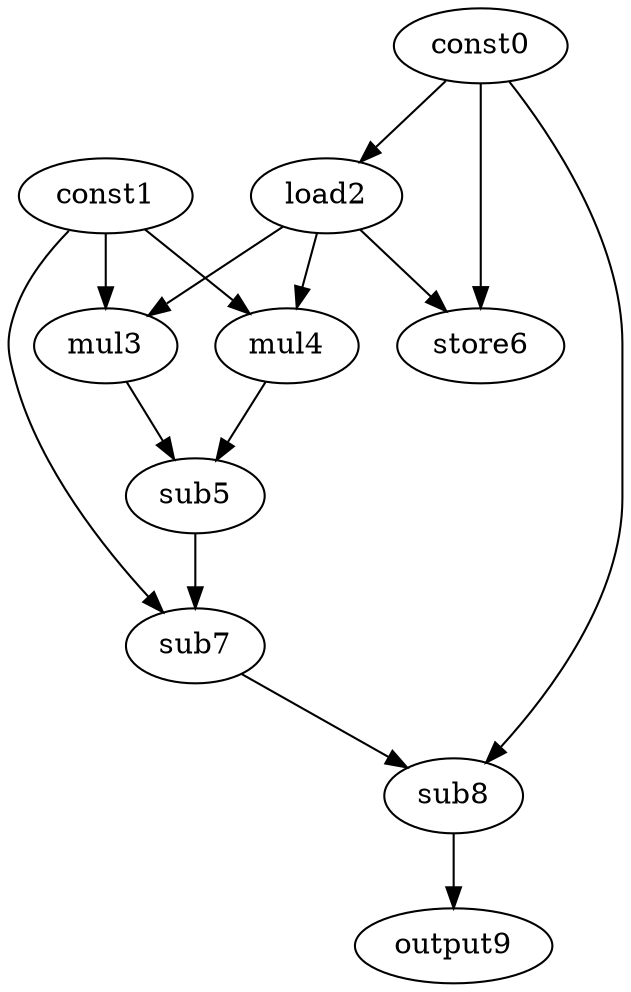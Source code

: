 digraph G { 
const0[opcode=const]; 
const1[opcode=const]; 
load2[opcode=load]; 
mul3[opcode=mul]; 
mul4[opcode=mul]; 
sub5[opcode=sub]; 
store6[opcode=store]; 
sub7[opcode=sub]; 
sub8[opcode=sub]; 
output9[opcode=output]; 
const0->load2[operand=0];
const1->mul3[operand=0];
load2->mul3[operand=1];
const1->mul4[operand=0];
load2->mul4[operand=1];
const0->store6[operand=0];
load2->store6[operand=1];
mul3->sub5[operand=0];
mul4->sub5[operand=1];
const1->sub7[operand=0];
sub5->sub7[operand=1];
const0->sub8[operand=0];
sub7->sub8[operand=1];
sub8->output9[operand=0];
}
